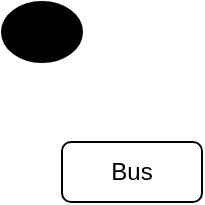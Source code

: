 <mxfile version="20.5.0" type="github">
  <diagram id="l2XuAp3Q86q-zVdVSw0r" name="Página-1">
    <mxGraphModel dx="1067" dy="444" grid="1" gridSize="10" guides="1" tooltips="1" connect="1" arrows="1" fold="1" page="1" pageScale="1" pageWidth="827" pageHeight="1169" math="0" shadow="0">
      <root>
        <mxCell id="0" />
        <mxCell id="1" parent="0" />
        <mxCell id="VYHDniG5B-FyVY8hQCb8-1" value="Bus" style="rounded=1;whiteSpace=wrap;html=1;" vertex="1" parent="1">
          <mxGeometry x="480" y="240" width="70" height="30" as="geometry" />
        </mxCell>
        <mxCell id="VYHDniG5B-FyVY8hQCb8-2" value="id" style="ellipse;whiteSpace=wrap;html=1;fillColor=#000000;" vertex="1" parent="1">
          <mxGeometry x="450" y="170" width="40" height="30" as="geometry" />
        </mxCell>
      </root>
    </mxGraphModel>
  </diagram>
</mxfile>
